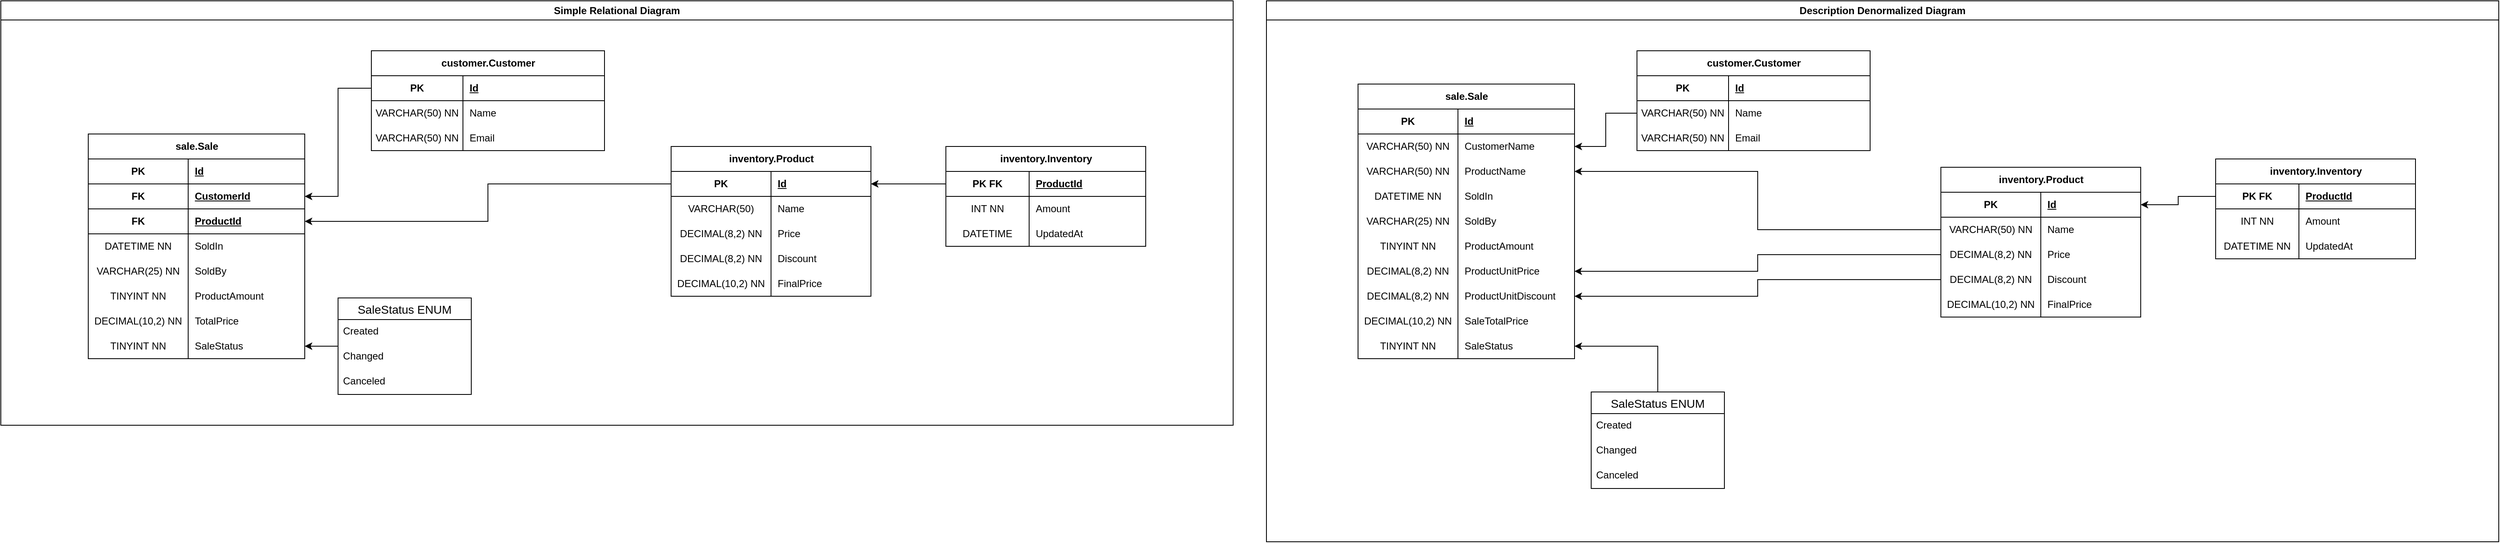 <mxfile version="24.8.3">
  <diagram name="Database Schema" id="I3JbV3LBHWL9fcbbCURx">
    <mxGraphModel dx="2314" dy="1178" grid="1" gridSize="10" guides="1" tooltips="1" connect="1" arrows="1" fold="1" page="1" pageScale="1" pageWidth="3840" pageHeight="3840" math="0" shadow="0">
      <root>
        <mxCell id="0" />
        <mxCell id="1" parent="0" />
        <mxCell id="17RjiMcKJFNNtI_GclIg-135" value="Simple Relational Diagram" style="swimlane;whiteSpace=wrap;html=1;" parent="1" vertex="1">
          <mxGeometry x="120" y="120" width="1480" height="510" as="geometry" />
        </mxCell>
        <mxCell id="17RjiMcKJFNNtI_GclIg-1" value="sale.Sale" style="shape=table;startSize=30;container=1;collapsible=1;childLayout=tableLayout;fixedRows=1;rowLines=0;fontStyle=1;align=center;resizeLast=1;html=1;" parent="17RjiMcKJFNNtI_GclIg-135" vertex="1">
          <mxGeometry x="105" y="160" width="260" height="270" as="geometry" />
        </mxCell>
        <mxCell id="17RjiMcKJFNNtI_GclIg-2" value="" style="shape=tableRow;horizontal=0;startSize=0;swimlaneHead=0;swimlaneBody=0;fillColor=none;collapsible=0;dropTarget=0;points=[[0,0.5],[1,0.5]];portConstraint=eastwest;top=0;left=0;right=0;bottom=1;" parent="17RjiMcKJFNNtI_GclIg-1" vertex="1">
          <mxGeometry y="30" width="260" height="30" as="geometry" />
        </mxCell>
        <mxCell id="17RjiMcKJFNNtI_GclIg-3" value="PK" style="shape=partialRectangle;connectable=0;fillColor=none;top=0;left=0;bottom=0;right=0;fontStyle=1;overflow=hidden;whiteSpace=wrap;html=1;" parent="17RjiMcKJFNNtI_GclIg-2" vertex="1">
          <mxGeometry width="120" height="30" as="geometry">
            <mxRectangle width="120" height="30" as="alternateBounds" />
          </mxGeometry>
        </mxCell>
        <mxCell id="17RjiMcKJFNNtI_GclIg-4" value="Id" style="shape=partialRectangle;connectable=0;fillColor=none;top=0;left=0;bottom=0;right=0;align=left;spacingLeft=6;fontStyle=5;overflow=hidden;whiteSpace=wrap;html=1;" parent="17RjiMcKJFNNtI_GclIg-2" vertex="1">
          <mxGeometry x="120" width="140" height="30" as="geometry">
            <mxRectangle width="140" height="30" as="alternateBounds" />
          </mxGeometry>
        </mxCell>
        <mxCell id="17RjiMcKJFNNtI_GclIg-78" value="" style="shape=tableRow;horizontal=0;startSize=0;swimlaneHead=0;swimlaneBody=0;fillColor=none;collapsible=0;dropTarget=0;points=[[0,0.5],[1,0.5]];portConstraint=eastwest;top=0;left=0;right=0;bottom=1;" parent="17RjiMcKJFNNtI_GclIg-1" vertex="1">
          <mxGeometry y="60" width="260" height="30" as="geometry" />
        </mxCell>
        <mxCell id="17RjiMcKJFNNtI_GclIg-79" value="FK" style="shape=partialRectangle;connectable=0;fillColor=none;top=0;left=0;bottom=0;right=0;fontStyle=1;overflow=hidden;whiteSpace=wrap;html=1;" parent="17RjiMcKJFNNtI_GclIg-78" vertex="1">
          <mxGeometry width="120" height="30" as="geometry">
            <mxRectangle width="120" height="30" as="alternateBounds" />
          </mxGeometry>
        </mxCell>
        <mxCell id="17RjiMcKJFNNtI_GclIg-80" value="CustomerId" style="shape=partialRectangle;connectable=0;fillColor=none;top=0;left=0;bottom=0;right=0;align=left;spacingLeft=6;fontStyle=5;overflow=hidden;whiteSpace=wrap;html=1;" parent="17RjiMcKJFNNtI_GclIg-78" vertex="1">
          <mxGeometry x="120" width="140" height="30" as="geometry">
            <mxRectangle width="140" height="30" as="alternateBounds" />
          </mxGeometry>
        </mxCell>
        <mxCell id="17RjiMcKJFNNtI_GclIg-81" value="" style="shape=tableRow;horizontal=0;startSize=0;swimlaneHead=0;swimlaneBody=0;fillColor=none;collapsible=0;dropTarget=0;points=[[0,0.5],[1,0.5]];portConstraint=eastwest;top=0;left=0;right=0;bottom=1;" parent="17RjiMcKJFNNtI_GclIg-1" vertex="1">
          <mxGeometry y="90" width="260" height="30" as="geometry" />
        </mxCell>
        <mxCell id="17RjiMcKJFNNtI_GclIg-82" value="FK" style="shape=partialRectangle;connectable=0;fillColor=none;top=0;left=0;bottom=0;right=0;fontStyle=1;overflow=hidden;whiteSpace=wrap;html=1;" parent="17RjiMcKJFNNtI_GclIg-81" vertex="1">
          <mxGeometry width="120" height="30" as="geometry">
            <mxRectangle width="120" height="30" as="alternateBounds" />
          </mxGeometry>
        </mxCell>
        <mxCell id="17RjiMcKJFNNtI_GclIg-83" value="ProductId" style="shape=partialRectangle;connectable=0;fillColor=none;top=0;left=0;bottom=0;right=0;align=left;spacingLeft=6;fontStyle=5;overflow=hidden;whiteSpace=wrap;html=1;" parent="17RjiMcKJFNNtI_GclIg-81" vertex="1">
          <mxGeometry x="120" width="140" height="30" as="geometry">
            <mxRectangle width="140" height="30" as="alternateBounds" />
          </mxGeometry>
        </mxCell>
        <mxCell id="17RjiMcKJFNNtI_GclIg-96" value="" style="shape=tableRow;horizontal=0;startSize=0;swimlaneHead=0;swimlaneBody=0;fillColor=none;collapsible=0;dropTarget=0;points=[[0,0.5],[1,0.5]];portConstraint=eastwest;top=0;left=0;right=0;bottom=0;" parent="17RjiMcKJFNNtI_GclIg-1" vertex="1">
          <mxGeometry y="120" width="260" height="30" as="geometry" />
        </mxCell>
        <mxCell id="17RjiMcKJFNNtI_GclIg-97" value="DATETIME NN" style="shape=partialRectangle;connectable=0;fillColor=none;top=0;left=0;bottom=0;right=0;editable=1;overflow=hidden;whiteSpace=wrap;html=1;" parent="17RjiMcKJFNNtI_GclIg-96" vertex="1">
          <mxGeometry width="120" height="30" as="geometry">
            <mxRectangle width="120" height="30" as="alternateBounds" />
          </mxGeometry>
        </mxCell>
        <mxCell id="17RjiMcKJFNNtI_GclIg-98" value="SoldIn" style="shape=partialRectangle;connectable=0;fillColor=none;top=0;left=0;bottom=0;right=0;align=left;spacingLeft=6;overflow=hidden;whiteSpace=wrap;html=1;" parent="17RjiMcKJFNNtI_GclIg-96" vertex="1">
          <mxGeometry x="120" width="140" height="30" as="geometry">
            <mxRectangle width="140" height="30" as="alternateBounds" />
          </mxGeometry>
        </mxCell>
        <mxCell id="17RjiMcKJFNNtI_GclIg-99" value="" style="shape=tableRow;horizontal=0;startSize=0;swimlaneHead=0;swimlaneBody=0;fillColor=none;collapsible=0;dropTarget=0;points=[[0,0.5],[1,0.5]];portConstraint=eastwest;top=0;left=0;right=0;bottom=0;" parent="17RjiMcKJFNNtI_GclIg-1" vertex="1">
          <mxGeometry y="150" width="260" height="30" as="geometry" />
        </mxCell>
        <mxCell id="17RjiMcKJFNNtI_GclIg-100" value="VARCHAR(25) NN" style="shape=partialRectangle;connectable=0;fillColor=none;top=0;left=0;bottom=0;right=0;editable=1;overflow=hidden;whiteSpace=wrap;html=1;" parent="17RjiMcKJFNNtI_GclIg-99" vertex="1">
          <mxGeometry width="120" height="30" as="geometry">
            <mxRectangle width="120" height="30" as="alternateBounds" />
          </mxGeometry>
        </mxCell>
        <mxCell id="17RjiMcKJFNNtI_GclIg-101" value="SoldBy" style="shape=partialRectangle;connectable=0;fillColor=none;top=0;left=0;bottom=0;right=0;align=left;spacingLeft=6;overflow=hidden;whiteSpace=wrap;html=1;" parent="17RjiMcKJFNNtI_GclIg-99" vertex="1">
          <mxGeometry x="120" width="140" height="30" as="geometry">
            <mxRectangle width="140" height="30" as="alternateBounds" />
          </mxGeometry>
        </mxCell>
        <mxCell id="17RjiMcKJFNNtI_GclIg-11" value="" style="shape=tableRow;horizontal=0;startSize=0;swimlaneHead=0;swimlaneBody=0;fillColor=none;collapsible=0;dropTarget=0;points=[[0,0.5],[1,0.5]];portConstraint=eastwest;top=0;left=0;right=0;bottom=0;" parent="17RjiMcKJFNNtI_GclIg-1" vertex="1">
          <mxGeometry y="180" width="260" height="30" as="geometry" />
        </mxCell>
        <mxCell id="17RjiMcKJFNNtI_GclIg-12" value="TINYINT NN" style="shape=partialRectangle;connectable=0;fillColor=none;top=0;left=0;bottom=0;right=0;editable=1;overflow=hidden;whiteSpace=wrap;html=1;" parent="17RjiMcKJFNNtI_GclIg-11" vertex="1">
          <mxGeometry width="120" height="30" as="geometry">
            <mxRectangle width="120" height="30" as="alternateBounds" />
          </mxGeometry>
        </mxCell>
        <mxCell id="17RjiMcKJFNNtI_GclIg-13" value="Product&lt;span style=&quot;background-color: initial;&quot;&gt;Amount&lt;/span&gt;" style="shape=partialRectangle;connectable=0;fillColor=none;top=0;left=0;bottom=0;right=0;align=left;spacingLeft=6;overflow=hidden;whiteSpace=wrap;html=1;" parent="17RjiMcKJFNNtI_GclIg-11" vertex="1">
          <mxGeometry x="120" width="140" height="30" as="geometry">
            <mxRectangle width="140" height="30" as="alternateBounds" />
          </mxGeometry>
        </mxCell>
        <mxCell id="17RjiMcKJFNNtI_GclIg-102" value="" style="shape=tableRow;horizontal=0;startSize=0;swimlaneHead=0;swimlaneBody=0;fillColor=none;collapsible=0;dropTarget=0;points=[[0,0.5],[1,0.5]];portConstraint=eastwest;top=0;left=0;right=0;bottom=0;" parent="17RjiMcKJFNNtI_GclIg-1" vertex="1">
          <mxGeometry y="210" width="260" height="30" as="geometry" />
        </mxCell>
        <mxCell id="17RjiMcKJFNNtI_GclIg-103" value="DECIMAL(10,2) NN" style="shape=partialRectangle;connectable=0;fillColor=none;top=0;left=0;bottom=0;right=0;editable=1;overflow=hidden;whiteSpace=wrap;html=1;" parent="17RjiMcKJFNNtI_GclIg-102" vertex="1">
          <mxGeometry width="120" height="30" as="geometry">
            <mxRectangle width="120" height="30" as="alternateBounds" />
          </mxGeometry>
        </mxCell>
        <mxCell id="17RjiMcKJFNNtI_GclIg-104" value="TotalPrice" style="shape=partialRectangle;connectable=0;fillColor=none;top=0;left=0;bottom=0;right=0;align=left;spacingLeft=6;overflow=hidden;whiteSpace=wrap;html=1;" parent="17RjiMcKJFNNtI_GclIg-102" vertex="1">
          <mxGeometry x="120" width="140" height="30" as="geometry">
            <mxRectangle width="140" height="30" as="alternateBounds" />
          </mxGeometry>
        </mxCell>
        <mxCell id="17RjiMcKJFNNtI_GclIg-93" value="" style="shape=tableRow;horizontal=0;startSize=0;swimlaneHead=0;swimlaneBody=0;fillColor=none;collapsible=0;dropTarget=0;points=[[0,0.5],[1,0.5]];portConstraint=eastwest;top=0;left=0;right=0;bottom=0;" parent="17RjiMcKJFNNtI_GclIg-1" vertex="1">
          <mxGeometry y="240" width="260" height="30" as="geometry" />
        </mxCell>
        <mxCell id="17RjiMcKJFNNtI_GclIg-94" value="TINYINT NN" style="shape=partialRectangle;connectable=0;fillColor=none;top=0;left=0;bottom=0;right=0;editable=1;overflow=hidden;whiteSpace=wrap;html=1;" parent="17RjiMcKJFNNtI_GclIg-93" vertex="1">
          <mxGeometry width="120" height="30" as="geometry">
            <mxRectangle width="120" height="30" as="alternateBounds" />
          </mxGeometry>
        </mxCell>
        <mxCell id="17RjiMcKJFNNtI_GclIg-95" value="SaleStatus" style="shape=partialRectangle;connectable=0;fillColor=none;top=0;left=0;bottom=0;right=0;align=left;spacingLeft=6;overflow=hidden;whiteSpace=wrap;html=1;" parent="17RjiMcKJFNNtI_GclIg-93" vertex="1">
          <mxGeometry x="120" width="140" height="30" as="geometry">
            <mxRectangle width="140" height="30" as="alternateBounds" />
          </mxGeometry>
        </mxCell>
        <mxCell id="17RjiMcKJFNNtI_GclIg-39" value="customer.Customer" style="shape=table;startSize=30;container=1;collapsible=1;childLayout=tableLayout;fixedRows=1;rowLines=0;fontStyle=1;align=center;resizeLast=1;html=1;" parent="17RjiMcKJFNNtI_GclIg-135" vertex="1">
          <mxGeometry x="445" y="60" width="280" height="120" as="geometry" />
        </mxCell>
        <mxCell id="17RjiMcKJFNNtI_GclIg-40" value="" style="shape=tableRow;horizontal=0;startSize=0;swimlaneHead=0;swimlaneBody=0;fillColor=none;collapsible=0;dropTarget=0;points=[[0,0.5],[1,0.5]];portConstraint=eastwest;top=0;left=0;right=0;bottom=1;" parent="17RjiMcKJFNNtI_GclIg-39" vertex="1">
          <mxGeometry y="30" width="280" height="30" as="geometry" />
        </mxCell>
        <mxCell id="17RjiMcKJFNNtI_GclIg-41" value="PK" style="shape=partialRectangle;connectable=0;fillColor=none;top=0;left=0;bottom=0;right=0;fontStyle=1;overflow=hidden;whiteSpace=wrap;html=1;" parent="17RjiMcKJFNNtI_GclIg-40" vertex="1">
          <mxGeometry width="110" height="30" as="geometry">
            <mxRectangle width="110" height="30" as="alternateBounds" />
          </mxGeometry>
        </mxCell>
        <mxCell id="17RjiMcKJFNNtI_GclIg-42" value="Id" style="shape=partialRectangle;connectable=0;fillColor=none;top=0;left=0;bottom=0;right=0;align=left;spacingLeft=6;fontStyle=5;overflow=hidden;whiteSpace=wrap;html=1;" parent="17RjiMcKJFNNtI_GclIg-40" vertex="1">
          <mxGeometry x="110" width="170" height="30" as="geometry">
            <mxRectangle width="170" height="30" as="alternateBounds" />
          </mxGeometry>
        </mxCell>
        <mxCell id="17RjiMcKJFNNtI_GclIg-43" value="" style="shape=tableRow;horizontal=0;startSize=0;swimlaneHead=0;swimlaneBody=0;fillColor=none;collapsible=0;dropTarget=0;points=[[0,0.5],[1,0.5]];portConstraint=eastwest;top=0;left=0;right=0;bottom=0;" parent="17RjiMcKJFNNtI_GclIg-39" vertex="1">
          <mxGeometry y="60" width="280" height="30" as="geometry" />
        </mxCell>
        <mxCell id="17RjiMcKJFNNtI_GclIg-44" value="VARCHAR(50) NN" style="shape=partialRectangle;connectable=0;fillColor=none;top=0;left=0;bottom=0;right=0;editable=1;overflow=hidden;whiteSpace=wrap;html=1;" parent="17RjiMcKJFNNtI_GclIg-43" vertex="1">
          <mxGeometry width="110" height="30" as="geometry">
            <mxRectangle width="110" height="30" as="alternateBounds" />
          </mxGeometry>
        </mxCell>
        <mxCell id="17RjiMcKJFNNtI_GclIg-45" value="Name" style="shape=partialRectangle;connectable=0;fillColor=none;top=0;left=0;bottom=0;right=0;align=left;spacingLeft=6;overflow=hidden;whiteSpace=wrap;html=1;" parent="17RjiMcKJFNNtI_GclIg-43" vertex="1">
          <mxGeometry x="110" width="170" height="30" as="geometry">
            <mxRectangle width="170" height="30" as="alternateBounds" />
          </mxGeometry>
        </mxCell>
        <mxCell id="17RjiMcKJFNNtI_GclIg-46" value="" style="shape=tableRow;horizontal=0;startSize=0;swimlaneHead=0;swimlaneBody=0;fillColor=none;collapsible=0;dropTarget=0;points=[[0,0.5],[1,0.5]];portConstraint=eastwest;top=0;left=0;right=0;bottom=0;" parent="17RjiMcKJFNNtI_GclIg-39" vertex="1">
          <mxGeometry y="90" width="280" height="30" as="geometry" />
        </mxCell>
        <mxCell id="17RjiMcKJFNNtI_GclIg-47" value="VARCHAR(50) NN" style="shape=partialRectangle;connectable=0;fillColor=none;top=0;left=0;bottom=0;right=0;editable=1;overflow=hidden;whiteSpace=wrap;html=1;" parent="17RjiMcKJFNNtI_GclIg-46" vertex="1">
          <mxGeometry width="110" height="30" as="geometry">
            <mxRectangle width="110" height="30" as="alternateBounds" />
          </mxGeometry>
        </mxCell>
        <mxCell id="17RjiMcKJFNNtI_GclIg-48" value="Email" style="shape=partialRectangle;connectable=0;fillColor=none;top=0;left=0;bottom=0;right=0;align=left;spacingLeft=6;overflow=hidden;whiteSpace=wrap;html=1;" parent="17RjiMcKJFNNtI_GclIg-46" vertex="1">
          <mxGeometry x="110" width="170" height="30" as="geometry">
            <mxRectangle width="170" height="30" as="alternateBounds" />
          </mxGeometry>
        </mxCell>
        <mxCell id="17RjiMcKJFNNtI_GclIg-52" value="inventory.Product" style="shape=table;startSize=30;container=1;collapsible=1;childLayout=tableLayout;fixedRows=1;rowLines=0;fontStyle=1;align=center;resizeLast=1;html=1;" parent="17RjiMcKJFNNtI_GclIg-135" vertex="1">
          <mxGeometry x="805" y="175" width="240" height="180" as="geometry" />
        </mxCell>
        <mxCell id="17RjiMcKJFNNtI_GclIg-53" value="" style="shape=tableRow;horizontal=0;startSize=0;swimlaneHead=0;swimlaneBody=0;fillColor=none;collapsible=0;dropTarget=0;points=[[0,0.5],[1,0.5]];portConstraint=eastwest;top=0;left=0;right=0;bottom=1;" parent="17RjiMcKJFNNtI_GclIg-52" vertex="1">
          <mxGeometry y="30" width="240" height="30" as="geometry" />
        </mxCell>
        <mxCell id="17RjiMcKJFNNtI_GclIg-54" value="PK" style="shape=partialRectangle;connectable=0;fillColor=none;top=0;left=0;bottom=0;right=0;fontStyle=1;overflow=hidden;whiteSpace=wrap;html=1;" parent="17RjiMcKJFNNtI_GclIg-53" vertex="1">
          <mxGeometry width="120" height="30" as="geometry">
            <mxRectangle width="120" height="30" as="alternateBounds" />
          </mxGeometry>
        </mxCell>
        <mxCell id="17RjiMcKJFNNtI_GclIg-55" value="Id" style="shape=partialRectangle;connectable=0;fillColor=none;top=0;left=0;bottom=0;right=0;align=left;spacingLeft=6;fontStyle=5;overflow=hidden;whiteSpace=wrap;html=1;" parent="17RjiMcKJFNNtI_GclIg-53" vertex="1">
          <mxGeometry x="120" width="120" height="30" as="geometry">
            <mxRectangle width="120" height="30" as="alternateBounds" />
          </mxGeometry>
        </mxCell>
        <mxCell id="17RjiMcKJFNNtI_GclIg-126" value="" style="shape=tableRow;horizontal=0;startSize=0;swimlaneHead=0;swimlaneBody=0;fillColor=none;collapsible=0;dropTarget=0;points=[[0,0.5],[1,0.5]];portConstraint=eastwest;top=0;left=0;right=0;bottom=0;" parent="17RjiMcKJFNNtI_GclIg-52" vertex="1">
          <mxGeometry y="60" width="240" height="30" as="geometry" />
        </mxCell>
        <mxCell id="17RjiMcKJFNNtI_GclIg-127" value="VARCHAR(50)" style="shape=partialRectangle;connectable=0;fillColor=none;top=0;left=0;bottom=0;right=0;editable=1;overflow=hidden;whiteSpace=wrap;html=1;" parent="17RjiMcKJFNNtI_GclIg-126" vertex="1">
          <mxGeometry width="120" height="30" as="geometry">
            <mxRectangle width="120" height="30" as="alternateBounds" />
          </mxGeometry>
        </mxCell>
        <mxCell id="17RjiMcKJFNNtI_GclIg-128" value="Name" style="shape=partialRectangle;connectable=0;fillColor=none;top=0;left=0;bottom=0;right=0;align=left;spacingLeft=6;overflow=hidden;whiteSpace=wrap;html=1;" parent="17RjiMcKJFNNtI_GclIg-126" vertex="1">
          <mxGeometry x="120" width="120" height="30" as="geometry">
            <mxRectangle width="120" height="30" as="alternateBounds" />
          </mxGeometry>
        </mxCell>
        <mxCell id="17RjiMcKJFNNtI_GclIg-56" value="" style="shape=tableRow;horizontal=0;startSize=0;swimlaneHead=0;swimlaneBody=0;fillColor=none;collapsible=0;dropTarget=0;points=[[0,0.5],[1,0.5]];portConstraint=eastwest;top=0;left=0;right=0;bottom=0;" parent="17RjiMcKJFNNtI_GclIg-52" vertex="1">
          <mxGeometry y="90" width="240" height="30" as="geometry" />
        </mxCell>
        <mxCell id="17RjiMcKJFNNtI_GclIg-57" value="DECIMAL(8,2) NN" style="shape=partialRectangle;connectable=0;fillColor=none;top=0;left=0;bottom=0;right=0;editable=1;overflow=hidden;whiteSpace=wrap;html=1;" parent="17RjiMcKJFNNtI_GclIg-56" vertex="1">
          <mxGeometry width="120" height="30" as="geometry">
            <mxRectangle width="120" height="30" as="alternateBounds" />
          </mxGeometry>
        </mxCell>
        <mxCell id="17RjiMcKJFNNtI_GclIg-58" value="Price" style="shape=partialRectangle;connectable=0;fillColor=none;top=0;left=0;bottom=0;right=0;align=left;spacingLeft=6;overflow=hidden;whiteSpace=wrap;html=1;" parent="17RjiMcKJFNNtI_GclIg-56" vertex="1">
          <mxGeometry x="120" width="120" height="30" as="geometry">
            <mxRectangle width="120" height="30" as="alternateBounds" />
          </mxGeometry>
        </mxCell>
        <mxCell id="17RjiMcKJFNNtI_GclIg-59" value="" style="shape=tableRow;horizontal=0;startSize=0;swimlaneHead=0;swimlaneBody=0;fillColor=none;collapsible=0;dropTarget=0;points=[[0,0.5],[1,0.5]];portConstraint=eastwest;top=0;left=0;right=0;bottom=0;" parent="17RjiMcKJFNNtI_GclIg-52" vertex="1">
          <mxGeometry y="120" width="240" height="30" as="geometry" />
        </mxCell>
        <mxCell id="17RjiMcKJFNNtI_GclIg-60" value="DECIMAL(8,2) NN" style="shape=partialRectangle;connectable=0;fillColor=none;top=0;left=0;bottom=0;right=0;editable=1;overflow=hidden;whiteSpace=wrap;html=1;" parent="17RjiMcKJFNNtI_GclIg-59" vertex="1">
          <mxGeometry width="120" height="30" as="geometry">
            <mxRectangle width="120" height="30" as="alternateBounds" />
          </mxGeometry>
        </mxCell>
        <mxCell id="17RjiMcKJFNNtI_GclIg-61" value="Discount" style="shape=partialRectangle;connectable=0;fillColor=none;top=0;left=0;bottom=0;right=0;align=left;spacingLeft=6;overflow=hidden;whiteSpace=wrap;html=1;" parent="17RjiMcKJFNNtI_GclIg-59" vertex="1">
          <mxGeometry x="120" width="120" height="30" as="geometry">
            <mxRectangle width="120" height="30" as="alternateBounds" />
          </mxGeometry>
        </mxCell>
        <mxCell id="17RjiMcKJFNNtI_GclIg-62" value="" style="shape=tableRow;horizontal=0;startSize=0;swimlaneHead=0;swimlaneBody=0;fillColor=none;collapsible=0;dropTarget=0;points=[[0,0.5],[1,0.5]];portConstraint=eastwest;top=0;left=0;right=0;bottom=0;" parent="17RjiMcKJFNNtI_GclIg-52" vertex="1">
          <mxGeometry y="150" width="240" height="30" as="geometry" />
        </mxCell>
        <mxCell id="17RjiMcKJFNNtI_GclIg-63" value="DECIMAL(10,2) NN" style="shape=partialRectangle;connectable=0;fillColor=none;top=0;left=0;bottom=0;right=0;editable=1;overflow=hidden;whiteSpace=wrap;html=1;" parent="17RjiMcKJFNNtI_GclIg-62" vertex="1">
          <mxGeometry width="120" height="30" as="geometry">
            <mxRectangle width="120" height="30" as="alternateBounds" />
          </mxGeometry>
        </mxCell>
        <mxCell id="17RjiMcKJFNNtI_GclIg-64" value="FinalPrice" style="shape=partialRectangle;connectable=0;fillColor=none;top=0;left=0;bottom=0;right=0;align=left;spacingLeft=6;overflow=hidden;whiteSpace=wrap;html=1;" parent="17RjiMcKJFNNtI_GclIg-62" vertex="1">
          <mxGeometry x="120" width="120" height="30" as="geometry">
            <mxRectangle width="120" height="30" as="alternateBounds" />
          </mxGeometry>
        </mxCell>
        <mxCell id="17RjiMcKJFNNtI_GclIg-65" value="inventory.Inventory" style="shape=table;startSize=30;container=1;collapsible=1;childLayout=tableLayout;fixedRows=1;rowLines=0;fontStyle=1;align=center;resizeLast=1;html=1;" parent="17RjiMcKJFNNtI_GclIg-135" vertex="1">
          <mxGeometry x="1135" y="175" width="240" height="120" as="geometry" />
        </mxCell>
        <mxCell id="17RjiMcKJFNNtI_GclIg-66" value="" style="shape=tableRow;horizontal=0;startSize=0;swimlaneHead=0;swimlaneBody=0;fillColor=none;collapsible=0;dropTarget=0;points=[[0,0.5],[1,0.5]];portConstraint=eastwest;top=0;left=0;right=0;bottom=1;" parent="17RjiMcKJFNNtI_GclIg-65" vertex="1">
          <mxGeometry y="30" width="240" height="30" as="geometry" />
        </mxCell>
        <mxCell id="17RjiMcKJFNNtI_GclIg-67" value="PK FK" style="shape=partialRectangle;connectable=0;fillColor=none;top=0;left=0;bottom=0;right=0;fontStyle=1;overflow=hidden;whiteSpace=wrap;html=1;" parent="17RjiMcKJFNNtI_GclIg-66" vertex="1">
          <mxGeometry width="100" height="30" as="geometry">
            <mxRectangle width="100" height="30" as="alternateBounds" />
          </mxGeometry>
        </mxCell>
        <mxCell id="17RjiMcKJFNNtI_GclIg-68" value="ProductId" style="shape=partialRectangle;connectable=0;fillColor=none;top=0;left=0;bottom=0;right=0;align=left;spacingLeft=6;fontStyle=5;overflow=hidden;whiteSpace=wrap;html=1;" parent="17RjiMcKJFNNtI_GclIg-66" vertex="1">
          <mxGeometry x="100" width="140" height="30" as="geometry">
            <mxRectangle width="140" height="30" as="alternateBounds" />
          </mxGeometry>
        </mxCell>
        <mxCell id="17RjiMcKJFNNtI_GclIg-69" value="" style="shape=tableRow;horizontal=0;startSize=0;swimlaneHead=0;swimlaneBody=0;fillColor=none;collapsible=0;dropTarget=0;points=[[0,0.5],[1,0.5]];portConstraint=eastwest;top=0;left=0;right=0;bottom=0;" parent="17RjiMcKJFNNtI_GclIg-65" vertex="1">
          <mxGeometry y="60" width="240" height="30" as="geometry" />
        </mxCell>
        <mxCell id="17RjiMcKJFNNtI_GclIg-70" value="INT NN" style="shape=partialRectangle;connectable=0;fillColor=none;top=0;left=0;bottom=0;right=0;editable=1;overflow=hidden;whiteSpace=wrap;html=1;" parent="17RjiMcKJFNNtI_GclIg-69" vertex="1">
          <mxGeometry width="100" height="30" as="geometry">
            <mxRectangle width="100" height="30" as="alternateBounds" />
          </mxGeometry>
        </mxCell>
        <mxCell id="17RjiMcKJFNNtI_GclIg-71" value="Amount" style="shape=partialRectangle;connectable=0;fillColor=none;top=0;left=0;bottom=0;right=0;align=left;spacingLeft=6;overflow=hidden;whiteSpace=wrap;html=1;" parent="17RjiMcKJFNNtI_GclIg-69" vertex="1">
          <mxGeometry x="100" width="140" height="30" as="geometry">
            <mxRectangle width="140" height="30" as="alternateBounds" />
          </mxGeometry>
        </mxCell>
        <mxCell id="17RjiMcKJFNNtI_GclIg-132" value="" style="shape=tableRow;horizontal=0;startSize=0;swimlaneHead=0;swimlaneBody=0;fillColor=none;collapsible=0;dropTarget=0;points=[[0,0.5],[1,0.5]];portConstraint=eastwest;top=0;left=0;right=0;bottom=0;" parent="17RjiMcKJFNNtI_GclIg-65" vertex="1">
          <mxGeometry y="90" width="240" height="30" as="geometry" />
        </mxCell>
        <mxCell id="17RjiMcKJFNNtI_GclIg-133" value="DATETIME" style="shape=partialRectangle;connectable=0;fillColor=none;top=0;left=0;bottom=0;right=0;editable=1;overflow=hidden;whiteSpace=wrap;html=1;" parent="17RjiMcKJFNNtI_GclIg-132" vertex="1">
          <mxGeometry width="100" height="30" as="geometry">
            <mxRectangle width="100" height="30" as="alternateBounds" />
          </mxGeometry>
        </mxCell>
        <mxCell id="17RjiMcKJFNNtI_GclIg-134" value="UpdatedAt" style="shape=partialRectangle;connectable=0;fillColor=none;top=0;left=0;bottom=0;right=0;align=left;spacingLeft=6;overflow=hidden;whiteSpace=wrap;html=1;" parent="17RjiMcKJFNNtI_GclIg-132" vertex="1">
          <mxGeometry x="100" width="140" height="30" as="geometry">
            <mxRectangle width="140" height="30" as="alternateBounds" />
          </mxGeometry>
        </mxCell>
        <mxCell id="17RjiMcKJFNNtI_GclIg-122" style="edgeStyle=orthogonalEdgeStyle;rounded=0;orthogonalLoop=1;jettySize=auto;html=1;" parent="17RjiMcKJFNNtI_GclIg-135" source="17RjiMcKJFNNtI_GclIg-118" target="17RjiMcKJFNNtI_GclIg-93" edge="1">
          <mxGeometry relative="1" as="geometry" />
        </mxCell>
        <mxCell id="17RjiMcKJFNNtI_GclIg-118" value="SaleStatus ENUM" style="swimlane;fontStyle=0;childLayout=stackLayout;horizontal=1;startSize=26;horizontalStack=0;resizeParent=1;resizeParentMax=0;resizeLast=0;collapsible=1;marginBottom=0;align=center;fontSize=14;" parent="17RjiMcKJFNNtI_GclIg-135" vertex="1">
          <mxGeometry x="405" y="357" width="160" height="116" as="geometry" />
        </mxCell>
        <mxCell id="17RjiMcKJFNNtI_GclIg-119" value="Created" style="text;strokeColor=none;fillColor=none;spacingLeft=4;spacingRight=4;overflow=hidden;rotatable=0;points=[[0,0.5],[1,0.5]];portConstraint=eastwest;fontSize=12;whiteSpace=wrap;html=1;" parent="17RjiMcKJFNNtI_GclIg-118" vertex="1">
          <mxGeometry y="26" width="160" height="30" as="geometry" />
        </mxCell>
        <mxCell id="17RjiMcKJFNNtI_GclIg-120" value="Changed" style="text;strokeColor=none;fillColor=none;spacingLeft=4;spacingRight=4;overflow=hidden;rotatable=0;points=[[0,0.5],[1,0.5]];portConstraint=eastwest;fontSize=12;whiteSpace=wrap;html=1;" parent="17RjiMcKJFNNtI_GclIg-118" vertex="1">
          <mxGeometry y="56" width="160" height="30" as="geometry" />
        </mxCell>
        <mxCell id="17RjiMcKJFNNtI_GclIg-121" value="Canceled" style="text;strokeColor=none;fillColor=none;spacingLeft=4;spacingRight=4;overflow=hidden;rotatable=0;points=[[0,0.5],[1,0.5]];portConstraint=eastwest;fontSize=12;whiteSpace=wrap;html=1;" parent="17RjiMcKJFNNtI_GclIg-118" vertex="1">
          <mxGeometry y="86" width="160" height="30" as="geometry" />
        </mxCell>
        <mxCell id="17RjiMcKJFNNtI_GclIg-125" style="edgeStyle=orthogonalEdgeStyle;rounded=0;orthogonalLoop=1;jettySize=auto;html=1;entryX=1;entryY=0.5;entryDx=0;entryDy=0;" parent="17RjiMcKJFNNtI_GclIg-135" source="17RjiMcKJFNNtI_GclIg-66" target="17RjiMcKJFNNtI_GclIg-53" edge="1">
          <mxGeometry relative="1" as="geometry" />
        </mxCell>
        <mxCell id="17RjiMcKJFNNtI_GclIg-218" style="edgeStyle=orthogonalEdgeStyle;rounded=0;orthogonalLoop=1;jettySize=auto;html=1;exitX=0;exitY=0.5;exitDx=0;exitDy=0;entryX=1;entryY=0.5;entryDx=0;entryDy=0;" parent="17RjiMcKJFNNtI_GclIg-135" source="17RjiMcKJFNNtI_GclIg-40" target="17RjiMcKJFNNtI_GclIg-78" edge="1">
          <mxGeometry relative="1" as="geometry" />
        </mxCell>
        <mxCell id="17RjiMcKJFNNtI_GclIg-219" style="edgeStyle=orthogonalEdgeStyle;rounded=0;orthogonalLoop=1;jettySize=auto;html=1;entryX=1;entryY=0.5;entryDx=0;entryDy=0;" parent="17RjiMcKJFNNtI_GclIg-135" source="17RjiMcKJFNNtI_GclIg-53" target="17RjiMcKJFNNtI_GclIg-81" edge="1">
          <mxGeometry relative="1" as="geometry" />
        </mxCell>
        <mxCell id="17RjiMcKJFNNtI_GclIg-137" value="Description Denormalized&lt;span style=&quot;background-color: initial;&quot;&gt;&amp;nbsp;Diagram&lt;/span&gt;" style="swimlane;whiteSpace=wrap;html=1;" parent="1" vertex="1">
          <mxGeometry x="1640" y="120" width="1480" height="650" as="geometry" />
        </mxCell>
        <mxCell id="17RjiMcKJFNNtI_GclIg-138" value="sale.Sale" style="shape=table;startSize=30;container=1;collapsible=1;childLayout=tableLayout;fixedRows=1;rowLines=0;fontStyle=1;align=center;resizeLast=1;html=1;" parent="17RjiMcKJFNNtI_GclIg-137" vertex="1">
          <mxGeometry x="110" y="100" width="260" height="330" as="geometry" />
        </mxCell>
        <mxCell id="17RjiMcKJFNNtI_GclIg-139" value="" style="shape=tableRow;horizontal=0;startSize=0;swimlaneHead=0;swimlaneBody=0;fillColor=none;collapsible=0;dropTarget=0;points=[[0,0.5],[1,0.5]];portConstraint=eastwest;top=0;left=0;right=0;bottom=1;" parent="17RjiMcKJFNNtI_GclIg-138" vertex="1">
          <mxGeometry y="30" width="260" height="30" as="geometry" />
        </mxCell>
        <mxCell id="17RjiMcKJFNNtI_GclIg-140" value="PK" style="shape=partialRectangle;connectable=0;fillColor=none;top=0;left=0;bottom=0;right=0;fontStyle=1;overflow=hidden;whiteSpace=wrap;html=1;" parent="17RjiMcKJFNNtI_GclIg-139" vertex="1">
          <mxGeometry width="120" height="30" as="geometry">
            <mxRectangle width="120" height="30" as="alternateBounds" />
          </mxGeometry>
        </mxCell>
        <mxCell id="17RjiMcKJFNNtI_GclIg-141" value="Id" style="shape=partialRectangle;connectable=0;fillColor=none;top=0;left=0;bottom=0;right=0;align=left;spacingLeft=6;fontStyle=5;overflow=hidden;whiteSpace=wrap;html=1;" parent="17RjiMcKJFNNtI_GclIg-139" vertex="1">
          <mxGeometry x="120" width="140" height="30" as="geometry">
            <mxRectangle width="140" height="30" as="alternateBounds" />
          </mxGeometry>
        </mxCell>
        <mxCell id="17RjiMcKJFNNtI_GclIg-207" value="" style="shape=tableRow;horizontal=0;startSize=0;swimlaneHead=0;swimlaneBody=0;fillColor=none;collapsible=0;dropTarget=0;points=[[0,0.5],[1,0.5]];portConstraint=eastwest;top=0;left=0;right=0;bottom=0;" parent="17RjiMcKJFNNtI_GclIg-138" vertex="1">
          <mxGeometry y="60" width="260" height="30" as="geometry" />
        </mxCell>
        <mxCell id="17RjiMcKJFNNtI_GclIg-208" value="VARCHAR(50) NN" style="shape=partialRectangle;connectable=0;fillColor=none;top=0;left=0;bottom=0;right=0;editable=1;overflow=hidden;whiteSpace=wrap;html=1;" parent="17RjiMcKJFNNtI_GclIg-207" vertex="1">
          <mxGeometry width="120" height="30" as="geometry">
            <mxRectangle width="120" height="30" as="alternateBounds" />
          </mxGeometry>
        </mxCell>
        <mxCell id="17RjiMcKJFNNtI_GclIg-209" value="CustomerName" style="shape=partialRectangle;connectable=0;fillColor=none;top=0;left=0;bottom=0;right=0;align=left;spacingLeft=6;overflow=hidden;whiteSpace=wrap;html=1;" parent="17RjiMcKJFNNtI_GclIg-207" vertex="1">
          <mxGeometry x="120" width="140" height="30" as="geometry">
            <mxRectangle width="140" height="30" as="alternateBounds" />
          </mxGeometry>
        </mxCell>
        <mxCell id="17RjiMcKJFNNtI_GclIg-210" value="" style="shape=tableRow;horizontal=0;startSize=0;swimlaneHead=0;swimlaneBody=0;fillColor=none;collapsible=0;dropTarget=0;points=[[0,0.5],[1,0.5]];portConstraint=eastwest;top=0;left=0;right=0;bottom=0;" parent="17RjiMcKJFNNtI_GclIg-138" vertex="1">
          <mxGeometry y="90" width="260" height="30" as="geometry" />
        </mxCell>
        <mxCell id="17RjiMcKJFNNtI_GclIg-211" value="VARCHAR(50) NN" style="shape=partialRectangle;connectable=0;fillColor=none;top=0;left=0;bottom=0;right=0;editable=1;overflow=hidden;whiteSpace=wrap;html=1;" parent="17RjiMcKJFNNtI_GclIg-210" vertex="1">
          <mxGeometry width="120" height="30" as="geometry">
            <mxRectangle width="120" height="30" as="alternateBounds" />
          </mxGeometry>
        </mxCell>
        <mxCell id="17RjiMcKJFNNtI_GclIg-212" value="ProductName" style="shape=partialRectangle;connectable=0;fillColor=none;top=0;left=0;bottom=0;right=0;align=left;spacingLeft=6;overflow=hidden;whiteSpace=wrap;html=1;" parent="17RjiMcKJFNNtI_GclIg-210" vertex="1">
          <mxGeometry x="120" width="140" height="30" as="geometry">
            <mxRectangle width="140" height="30" as="alternateBounds" />
          </mxGeometry>
        </mxCell>
        <mxCell id="17RjiMcKJFNNtI_GclIg-148" value="" style="shape=tableRow;horizontal=0;startSize=0;swimlaneHead=0;swimlaneBody=0;fillColor=none;collapsible=0;dropTarget=0;points=[[0,0.5],[1,0.5]];portConstraint=eastwest;top=0;left=0;right=0;bottom=0;" parent="17RjiMcKJFNNtI_GclIg-138" vertex="1">
          <mxGeometry y="120" width="260" height="30" as="geometry" />
        </mxCell>
        <mxCell id="17RjiMcKJFNNtI_GclIg-149" value="DATETIME NN" style="shape=partialRectangle;connectable=0;fillColor=none;top=0;left=0;bottom=0;right=0;editable=1;overflow=hidden;whiteSpace=wrap;html=1;" parent="17RjiMcKJFNNtI_GclIg-148" vertex="1">
          <mxGeometry width="120" height="30" as="geometry">
            <mxRectangle width="120" height="30" as="alternateBounds" />
          </mxGeometry>
        </mxCell>
        <mxCell id="17RjiMcKJFNNtI_GclIg-150" value="SoldIn" style="shape=partialRectangle;connectable=0;fillColor=none;top=0;left=0;bottom=0;right=0;align=left;spacingLeft=6;overflow=hidden;whiteSpace=wrap;html=1;" parent="17RjiMcKJFNNtI_GclIg-148" vertex="1">
          <mxGeometry x="120" width="140" height="30" as="geometry">
            <mxRectangle width="140" height="30" as="alternateBounds" />
          </mxGeometry>
        </mxCell>
        <mxCell id="17RjiMcKJFNNtI_GclIg-151" value="" style="shape=tableRow;horizontal=0;startSize=0;swimlaneHead=0;swimlaneBody=0;fillColor=none;collapsible=0;dropTarget=0;points=[[0,0.5],[1,0.5]];portConstraint=eastwest;top=0;left=0;right=0;bottom=0;" parent="17RjiMcKJFNNtI_GclIg-138" vertex="1">
          <mxGeometry y="150" width="260" height="30" as="geometry" />
        </mxCell>
        <mxCell id="17RjiMcKJFNNtI_GclIg-152" value="VARCHAR(25) NN" style="shape=partialRectangle;connectable=0;fillColor=none;top=0;left=0;bottom=0;right=0;editable=1;overflow=hidden;whiteSpace=wrap;html=1;" parent="17RjiMcKJFNNtI_GclIg-151" vertex="1">
          <mxGeometry width="120" height="30" as="geometry">
            <mxRectangle width="120" height="30" as="alternateBounds" />
          </mxGeometry>
        </mxCell>
        <mxCell id="17RjiMcKJFNNtI_GclIg-153" value="SoldBy" style="shape=partialRectangle;connectable=0;fillColor=none;top=0;left=0;bottom=0;right=0;align=left;spacingLeft=6;overflow=hidden;whiteSpace=wrap;html=1;" parent="17RjiMcKJFNNtI_GclIg-151" vertex="1">
          <mxGeometry x="120" width="140" height="30" as="geometry">
            <mxRectangle width="140" height="30" as="alternateBounds" />
          </mxGeometry>
        </mxCell>
        <mxCell id="17RjiMcKJFNNtI_GclIg-154" value="" style="shape=tableRow;horizontal=0;startSize=0;swimlaneHead=0;swimlaneBody=0;fillColor=none;collapsible=0;dropTarget=0;points=[[0,0.5],[1,0.5]];portConstraint=eastwest;top=0;left=0;right=0;bottom=0;" parent="17RjiMcKJFNNtI_GclIg-138" vertex="1">
          <mxGeometry y="180" width="260" height="30" as="geometry" />
        </mxCell>
        <mxCell id="17RjiMcKJFNNtI_GclIg-155" value="TINYINT NN" style="shape=partialRectangle;connectable=0;fillColor=none;top=0;left=0;bottom=0;right=0;editable=1;overflow=hidden;whiteSpace=wrap;html=1;" parent="17RjiMcKJFNNtI_GclIg-154" vertex="1">
          <mxGeometry width="120" height="30" as="geometry">
            <mxRectangle width="120" height="30" as="alternateBounds" />
          </mxGeometry>
        </mxCell>
        <mxCell id="17RjiMcKJFNNtI_GclIg-156" value="Product&lt;span style=&quot;background-color: initial;&quot;&gt;Amount&lt;/span&gt;" style="shape=partialRectangle;connectable=0;fillColor=none;top=0;left=0;bottom=0;right=0;align=left;spacingLeft=6;overflow=hidden;whiteSpace=wrap;html=1;" parent="17RjiMcKJFNNtI_GclIg-154" vertex="1">
          <mxGeometry x="120" width="140" height="30" as="geometry">
            <mxRectangle width="140" height="30" as="alternateBounds" />
          </mxGeometry>
        </mxCell>
        <mxCell id="17RjiMcKJFNNtI_GclIg-221" value="" style="shape=tableRow;horizontal=0;startSize=0;swimlaneHead=0;swimlaneBody=0;fillColor=none;collapsible=0;dropTarget=0;points=[[0,0.5],[1,0.5]];portConstraint=eastwest;top=0;left=0;right=0;bottom=0;" parent="17RjiMcKJFNNtI_GclIg-138" vertex="1">
          <mxGeometry y="210" width="260" height="30" as="geometry" />
        </mxCell>
        <mxCell id="17RjiMcKJFNNtI_GclIg-222" value="DECIMAL(8,2) NN" style="shape=partialRectangle;connectable=0;fillColor=none;top=0;left=0;bottom=0;right=0;editable=1;overflow=hidden;whiteSpace=wrap;html=1;" parent="17RjiMcKJFNNtI_GclIg-221" vertex="1">
          <mxGeometry width="120" height="30" as="geometry">
            <mxRectangle width="120" height="30" as="alternateBounds" />
          </mxGeometry>
        </mxCell>
        <mxCell id="17RjiMcKJFNNtI_GclIg-223" value="ProductUnitPrice" style="shape=partialRectangle;connectable=0;fillColor=none;top=0;left=0;bottom=0;right=0;align=left;spacingLeft=6;overflow=hidden;whiteSpace=wrap;html=1;" parent="17RjiMcKJFNNtI_GclIg-221" vertex="1">
          <mxGeometry x="120" width="140" height="30" as="geometry">
            <mxRectangle width="140" height="30" as="alternateBounds" />
          </mxGeometry>
        </mxCell>
        <mxCell id="17RjiMcKJFNNtI_GclIg-224" value="" style="shape=tableRow;horizontal=0;startSize=0;swimlaneHead=0;swimlaneBody=0;fillColor=none;collapsible=0;dropTarget=0;points=[[0,0.5],[1,0.5]];portConstraint=eastwest;top=0;left=0;right=0;bottom=0;" parent="17RjiMcKJFNNtI_GclIg-138" vertex="1">
          <mxGeometry y="240" width="260" height="30" as="geometry" />
        </mxCell>
        <mxCell id="17RjiMcKJFNNtI_GclIg-225" value="DECIMAL(8,2) NN" style="shape=partialRectangle;connectable=0;fillColor=none;top=0;left=0;bottom=0;right=0;editable=1;overflow=hidden;whiteSpace=wrap;html=1;" parent="17RjiMcKJFNNtI_GclIg-224" vertex="1">
          <mxGeometry width="120" height="30" as="geometry">
            <mxRectangle width="120" height="30" as="alternateBounds" />
          </mxGeometry>
        </mxCell>
        <mxCell id="17RjiMcKJFNNtI_GclIg-226" value="ProductUnitDiscount" style="shape=partialRectangle;connectable=0;fillColor=none;top=0;left=0;bottom=0;right=0;align=left;spacingLeft=6;overflow=hidden;whiteSpace=wrap;html=1;" parent="17RjiMcKJFNNtI_GclIg-224" vertex="1">
          <mxGeometry x="120" width="140" height="30" as="geometry">
            <mxRectangle width="140" height="30" as="alternateBounds" />
          </mxGeometry>
        </mxCell>
        <mxCell id="17RjiMcKJFNNtI_GclIg-157" value="" style="shape=tableRow;horizontal=0;startSize=0;swimlaneHead=0;swimlaneBody=0;fillColor=none;collapsible=0;dropTarget=0;points=[[0,0.5],[1,0.5]];portConstraint=eastwest;top=0;left=0;right=0;bottom=0;" parent="17RjiMcKJFNNtI_GclIg-138" vertex="1">
          <mxGeometry y="270" width="260" height="30" as="geometry" />
        </mxCell>
        <mxCell id="17RjiMcKJFNNtI_GclIg-158" value="DECIMAL(10,2) NN" style="shape=partialRectangle;connectable=0;fillColor=none;top=0;left=0;bottom=0;right=0;editable=1;overflow=hidden;whiteSpace=wrap;html=1;" parent="17RjiMcKJFNNtI_GclIg-157" vertex="1">
          <mxGeometry width="120" height="30" as="geometry">
            <mxRectangle width="120" height="30" as="alternateBounds" />
          </mxGeometry>
        </mxCell>
        <mxCell id="17RjiMcKJFNNtI_GclIg-159" value="SaleTotalPrice" style="shape=partialRectangle;connectable=0;fillColor=none;top=0;left=0;bottom=0;right=0;align=left;spacingLeft=6;overflow=hidden;whiteSpace=wrap;html=1;" parent="17RjiMcKJFNNtI_GclIg-157" vertex="1">
          <mxGeometry x="120" width="140" height="30" as="geometry">
            <mxRectangle width="140" height="30" as="alternateBounds" />
          </mxGeometry>
        </mxCell>
        <mxCell id="17RjiMcKJFNNtI_GclIg-160" value="" style="shape=tableRow;horizontal=0;startSize=0;swimlaneHead=0;swimlaneBody=0;fillColor=none;collapsible=0;dropTarget=0;points=[[0,0.5],[1,0.5]];portConstraint=eastwest;top=0;left=0;right=0;bottom=0;" parent="17RjiMcKJFNNtI_GclIg-138" vertex="1">
          <mxGeometry y="300" width="260" height="30" as="geometry" />
        </mxCell>
        <mxCell id="17RjiMcKJFNNtI_GclIg-161" value="TINYINT NN" style="shape=partialRectangle;connectable=0;fillColor=none;top=0;left=0;bottom=0;right=0;editable=1;overflow=hidden;whiteSpace=wrap;html=1;" parent="17RjiMcKJFNNtI_GclIg-160" vertex="1">
          <mxGeometry width="120" height="30" as="geometry">
            <mxRectangle width="120" height="30" as="alternateBounds" />
          </mxGeometry>
        </mxCell>
        <mxCell id="17RjiMcKJFNNtI_GclIg-162" value="SaleStatus" style="shape=partialRectangle;connectable=0;fillColor=none;top=0;left=0;bottom=0;right=0;align=left;spacingLeft=6;overflow=hidden;whiteSpace=wrap;html=1;" parent="17RjiMcKJFNNtI_GclIg-160" vertex="1">
          <mxGeometry x="120" width="140" height="30" as="geometry">
            <mxRectangle width="140" height="30" as="alternateBounds" />
          </mxGeometry>
        </mxCell>
        <mxCell id="17RjiMcKJFNNtI_GclIg-164" value="customer.Customer" style="shape=table;startSize=30;container=1;collapsible=1;childLayout=tableLayout;fixedRows=1;rowLines=0;fontStyle=1;align=center;resizeLast=1;html=1;" parent="17RjiMcKJFNNtI_GclIg-137" vertex="1">
          <mxGeometry x="445" y="60" width="280" height="120" as="geometry" />
        </mxCell>
        <mxCell id="17RjiMcKJFNNtI_GclIg-165" value="" style="shape=tableRow;horizontal=0;startSize=0;swimlaneHead=0;swimlaneBody=0;fillColor=none;collapsible=0;dropTarget=0;points=[[0,0.5],[1,0.5]];portConstraint=eastwest;top=0;left=0;right=0;bottom=1;" parent="17RjiMcKJFNNtI_GclIg-164" vertex="1">
          <mxGeometry y="30" width="280" height="30" as="geometry" />
        </mxCell>
        <mxCell id="17RjiMcKJFNNtI_GclIg-166" value="PK" style="shape=partialRectangle;connectable=0;fillColor=none;top=0;left=0;bottom=0;right=0;fontStyle=1;overflow=hidden;whiteSpace=wrap;html=1;" parent="17RjiMcKJFNNtI_GclIg-165" vertex="1">
          <mxGeometry width="110" height="30" as="geometry">
            <mxRectangle width="110" height="30" as="alternateBounds" />
          </mxGeometry>
        </mxCell>
        <mxCell id="17RjiMcKJFNNtI_GclIg-167" value="Id" style="shape=partialRectangle;connectable=0;fillColor=none;top=0;left=0;bottom=0;right=0;align=left;spacingLeft=6;fontStyle=5;overflow=hidden;whiteSpace=wrap;html=1;" parent="17RjiMcKJFNNtI_GclIg-165" vertex="1">
          <mxGeometry x="110" width="170" height="30" as="geometry">
            <mxRectangle width="170" height="30" as="alternateBounds" />
          </mxGeometry>
        </mxCell>
        <mxCell id="17RjiMcKJFNNtI_GclIg-168" value="" style="shape=tableRow;horizontal=0;startSize=0;swimlaneHead=0;swimlaneBody=0;fillColor=none;collapsible=0;dropTarget=0;points=[[0,0.5],[1,0.5]];portConstraint=eastwest;top=0;left=0;right=0;bottom=0;" parent="17RjiMcKJFNNtI_GclIg-164" vertex="1">
          <mxGeometry y="60" width="280" height="30" as="geometry" />
        </mxCell>
        <mxCell id="17RjiMcKJFNNtI_GclIg-169" value="VARCHAR(50) NN" style="shape=partialRectangle;connectable=0;fillColor=none;top=0;left=0;bottom=0;right=0;editable=1;overflow=hidden;whiteSpace=wrap;html=1;" parent="17RjiMcKJFNNtI_GclIg-168" vertex="1">
          <mxGeometry width="110" height="30" as="geometry">
            <mxRectangle width="110" height="30" as="alternateBounds" />
          </mxGeometry>
        </mxCell>
        <mxCell id="17RjiMcKJFNNtI_GclIg-170" value="Name" style="shape=partialRectangle;connectable=0;fillColor=none;top=0;left=0;bottom=0;right=0;align=left;spacingLeft=6;overflow=hidden;whiteSpace=wrap;html=1;" parent="17RjiMcKJFNNtI_GclIg-168" vertex="1">
          <mxGeometry x="110" width="170" height="30" as="geometry">
            <mxRectangle width="170" height="30" as="alternateBounds" />
          </mxGeometry>
        </mxCell>
        <mxCell id="17RjiMcKJFNNtI_GclIg-171" value="" style="shape=tableRow;horizontal=0;startSize=0;swimlaneHead=0;swimlaneBody=0;fillColor=none;collapsible=0;dropTarget=0;points=[[0,0.5],[1,0.5]];portConstraint=eastwest;top=0;left=0;right=0;bottom=0;" parent="17RjiMcKJFNNtI_GclIg-164" vertex="1">
          <mxGeometry y="90" width="280" height="30" as="geometry" />
        </mxCell>
        <mxCell id="17RjiMcKJFNNtI_GclIg-172" value="VARCHAR(50) NN" style="shape=partialRectangle;connectable=0;fillColor=none;top=0;left=0;bottom=0;right=0;editable=1;overflow=hidden;whiteSpace=wrap;html=1;" parent="17RjiMcKJFNNtI_GclIg-171" vertex="1">
          <mxGeometry width="110" height="30" as="geometry">
            <mxRectangle width="110" height="30" as="alternateBounds" />
          </mxGeometry>
        </mxCell>
        <mxCell id="17RjiMcKJFNNtI_GclIg-173" value="Email" style="shape=partialRectangle;connectable=0;fillColor=none;top=0;left=0;bottom=0;right=0;align=left;spacingLeft=6;overflow=hidden;whiteSpace=wrap;html=1;" parent="17RjiMcKJFNNtI_GclIg-171" vertex="1">
          <mxGeometry x="110" width="170" height="30" as="geometry">
            <mxRectangle width="170" height="30" as="alternateBounds" />
          </mxGeometry>
        </mxCell>
        <mxCell id="17RjiMcKJFNNtI_GclIg-175" value="inventory.Product" style="shape=table;startSize=30;container=1;collapsible=1;childLayout=tableLayout;fixedRows=1;rowLines=0;fontStyle=1;align=center;resizeLast=1;html=1;" parent="17RjiMcKJFNNtI_GclIg-137" vertex="1">
          <mxGeometry x="810" y="200" width="240" height="180" as="geometry" />
        </mxCell>
        <mxCell id="17RjiMcKJFNNtI_GclIg-176" value="" style="shape=tableRow;horizontal=0;startSize=0;swimlaneHead=0;swimlaneBody=0;fillColor=none;collapsible=0;dropTarget=0;points=[[0,0.5],[1,0.5]];portConstraint=eastwest;top=0;left=0;right=0;bottom=1;" parent="17RjiMcKJFNNtI_GclIg-175" vertex="1">
          <mxGeometry y="30" width="240" height="30" as="geometry" />
        </mxCell>
        <mxCell id="17RjiMcKJFNNtI_GclIg-177" value="PK" style="shape=partialRectangle;connectable=0;fillColor=none;top=0;left=0;bottom=0;right=0;fontStyle=1;overflow=hidden;whiteSpace=wrap;html=1;" parent="17RjiMcKJFNNtI_GclIg-176" vertex="1">
          <mxGeometry width="120" height="30" as="geometry">
            <mxRectangle width="120" height="30" as="alternateBounds" />
          </mxGeometry>
        </mxCell>
        <mxCell id="17RjiMcKJFNNtI_GclIg-178" value="Id" style="shape=partialRectangle;connectable=0;fillColor=none;top=0;left=0;bottom=0;right=0;align=left;spacingLeft=6;fontStyle=5;overflow=hidden;whiteSpace=wrap;html=1;" parent="17RjiMcKJFNNtI_GclIg-176" vertex="1">
          <mxGeometry x="120" width="120" height="30" as="geometry">
            <mxRectangle width="120" height="30" as="alternateBounds" />
          </mxGeometry>
        </mxCell>
        <mxCell id="17RjiMcKJFNNtI_GclIg-179" value="" style="shape=tableRow;horizontal=0;startSize=0;swimlaneHead=0;swimlaneBody=0;fillColor=none;collapsible=0;dropTarget=0;points=[[0,0.5],[1,0.5]];portConstraint=eastwest;top=0;left=0;right=0;bottom=0;" parent="17RjiMcKJFNNtI_GclIg-175" vertex="1">
          <mxGeometry y="60" width="240" height="30" as="geometry" />
        </mxCell>
        <mxCell id="17RjiMcKJFNNtI_GclIg-180" value="VARCHAR(50) NN" style="shape=partialRectangle;connectable=0;fillColor=none;top=0;left=0;bottom=0;right=0;editable=1;overflow=hidden;whiteSpace=wrap;html=1;" parent="17RjiMcKJFNNtI_GclIg-179" vertex="1">
          <mxGeometry width="120" height="30" as="geometry">
            <mxRectangle width="120" height="30" as="alternateBounds" />
          </mxGeometry>
        </mxCell>
        <mxCell id="17RjiMcKJFNNtI_GclIg-181" value="Name" style="shape=partialRectangle;connectable=0;fillColor=none;top=0;left=0;bottom=0;right=0;align=left;spacingLeft=6;overflow=hidden;whiteSpace=wrap;html=1;" parent="17RjiMcKJFNNtI_GclIg-179" vertex="1">
          <mxGeometry x="120" width="120" height="30" as="geometry">
            <mxRectangle width="120" height="30" as="alternateBounds" />
          </mxGeometry>
        </mxCell>
        <mxCell id="17RjiMcKJFNNtI_GclIg-182" value="" style="shape=tableRow;horizontal=0;startSize=0;swimlaneHead=0;swimlaneBody=0;fillColor=none;collapsible=0;dropTarget=0;points=[[0,0.5],[1,0.5]];portConstraint=eastwest;top=0;left=0;right=0;bottom=0;" parent="17RjiMcKJFNNtI_GclIg-175" vertex="1">
          <mxGeometry y="90" width="240" height="30" as="geometry" />
        </mxCell>
        <mxCell id="17RjiMcKJFNNtI_GclIg-183" value="DECIMAL(8,2) NN" style="shape=partialRectangle;connectable=0;fillColor=none;top=0;left=0;bottom=0;right=0;editable=1;overflow=hidden;whiteSpace=wrap;html=1;" parent="17RjiMcKJFNNtI_GclIg-182" vertex="1">
          <mxGeometry width="120" height="30" as="geometry">
            <mxRectangle width="120" height="30" as="alternateBounds" />
          </mxGeometry>
        </mxCell>
        <mxCell id="17RjiMcKJFNNtI_GclIg-184" value="Price" style="shape=partialRectangle;connectable=0;fillColor=none;top=0;left=0;bottom=0;right=0;align=left;spacingLeft=6;overflow=hidden;whiteSpace=wrap;html=1;" parent="17RjiMcKJFNNtI_GclIg-182" vertex="1">
          <mxGeometry x="120" width="120" height="30" as="geometry">
            <mxRectangle width="120" height="30" as="alternateBounds" />
          </mxGeometry>
        </mxCell>
        <mxCell id="17RjiMcKJFNNtI_GclIg-185" value="" style="shape=tableRow;horizontal=0;startSize=0;swimlaneHead=0;swimlaneBody=0;fillColor=none;collapsible=0;dropTarget=0;points=[[0,0.5],[1,0.5]];portConstraint=eastwest;top=0;left=0;right=0;bottom=0;" parent="17RjiMcKJFNNtI_GclIg-175" vertex="1">
          <mxGeometry y="120" width="240" height="30" as="geometry" />
        </mxCell>
        <mxCell id="17RjiMcKJFNNtI_GclIg-186" value="DECIMAL(8,2) NN" style="shape=partialRectangle;connectable=0;fillColor=none;top=0;left=0;bottom=0;right=0;editable=1;overflow=hidden;whiteSpace=wrap;html=1;" parent="17RjiMcKJFNNtI_GclIg-185" vertex="1">
          <mxGeometry width="120" height="30" as="geometry">
            <mxRectangle width="120" height="30" as="alternateBounds" />
          </mxGeometry>
        </mxCell>
        <mxCell id="17RjiMcKJFNNtI_GclIg-187" value="Discount" style="shape=partialRectangle;connectable=0;fillColor=none;top=0;left=0;bottom=0;right=0;align=left;spacingLeft=6;overflow=hidden;whiteSpace=wrap;html=1;" parent="17RjiMcKJFNNtI_GclIg-185" vertex="1">
          <mxGeometry x="120" width="120" height="30" as="geometry">
            <mxRectangle width="120" height="30" as="alternateBounds" />
          </mxGeometry>
        </mxCell>
        <mxCell id="17RjiMcKJFNNtI_GclIg-188" value="" style="shape=tableRow;horizontal=0;startSize=0;swimlaneHead=0;swimlaneBody=0;fillColor=none;collapsible=0;dropTarget=0;points=[[0,0.5],[1,0.5]];portConstraint=eastwest;top=0;left=0;right=0;bottom=0;" parent="17RjiMcKJFNNtI_GclIg-175" vertex="1">
          <mxGeometry y="150" width="240" height="30" as="geometry" />
        </mxCell>
        <mxCell id="17RjiMcKJFNNtI_GclIg-189" value="DECIMAL(10,2) NN" style="shape=partialRectangle;connectable=0;fillColor=none;top=0;left=0;bottom=0;right=0;editable=1;overflow=hidden;whiteSpace=wrap;html=1;" parent="17RjiMcKJFNNtI_GclIg-188" vertex="1">
          <mxGeometry width="120" height="30" as="geometry">
            <mxRectangle width="120" height="30" as="alternateBounds" />
          </mxGeometry>
        </mxCell>
        <mxCell id="17RjiMcKJFNNtI_GclIg-190" value="FinalPrice" style="shape=partialRectangle;connectable=0;fillColor=none;top=0;left=0;bottom=0;right=0;align=left;spacingLeft=6;overflow=hidden;whiteSpace=wrap;html=1;" parent="17RjiMcKJFNNtI_GclIg-188" vertex="1">
          <mxGeometry x="120" width="120" height="30" as="geometry">
            <mxRectangle width="120" height="30" as="alternateBounds" />
          </mxGeometry>
        </mxCell>
        <mxCell id="17RjiMcKJFNNtI_GclIg-191" value="inventory.Inventory" style="shape=table;startSize=30;container=1;collapsible=1;childLayout=tableLayout;fixedRows=1;rowLines=0;fontStyle=1;align=center;resizeLast=1;html=1;" parent="17RjiMcKJFNNtI_GclIg-137" vertex="1">
          <mxGeometry x="1140" y="190" width="240" height="120" as="geometry" />
        </mxCell>
        <mxCell id="17RjiMcKJFNNtI_GclIg-192" value="" style="shape=tableRow;horizontal=0;startSize=0;swimlaneHead=0;swimlaneBody=0;fillColor=none;collapsible=0;dropTarget=0;points=[[0,0.5],[1,0.5]];portConstraint=eastwest;top=0;left=0;right=0;bottom=1;" parent="17RjiMcKJFNNtI_GclIg-191" vertex="1">
          <mxGeometry y="30" width="240" height="30" as="geometry" />
        </mxCell>
        <mxCell id="17RjiMcKJFNNtI_GclIg-193" value="PK FK" style="shape=partialRectangle;connectable=0;fillColor=none;top=0;left=0;bottom=0;right=0;fontStyle=1;overflow=hidden;whiteSpace=wrap;html=1;" parent="17RjiMcKJFNNtI_GclIg-192" vertex="1">
          <mxGeometry width="100" height="30" as="geometry">
            <mxRectangle width="100" height="30" as="alternateBounds" />
          </mxGeometry>
        </mxCell>
        <mxCell id="17RjiMcKJFNNtI_GclIg-194" value="ProductId" style="shape=partialRectangle;connectable=0;fillColor=none;top=0;left=0;bottom=0;right=0;align=left;spacingLeft=6;fontStyle=5;overflow=hidden;whiteSpace=wrap;html=1;" parent="17RjiMcKJFNNtI_GclIg-192" vertex="1">
          <mxGeometry x="100" width="140" height="30" as="geometry">
            <mxRectangle width="140" height="30" as="alternateBounds" />
          </mxGeometry>
        </mxCell>
        <mxCell id="17RjiMcKJFNNtI_GclIg-195" value="" style="shape=tableRow;horizontal=0;startSize=0;swimlaneHead=0;swimlaneBody=0;fillColor=none;collapsible=0;dropTarget=0;points=[[0,0.5],[1,0.5]];portConstraint=eastwest;top=0;left=0;right=0;bottom=0;" parent="17RjiMcKJFNNtI_GclIg-191" vertex="1">
          <mxGeometry y="60" width="240" height="30" as="geometry" />
        </mxCell>
        <mxCell id="17RjiMcKJFNNtI_GclIg-196" value="INT NN" style="shape=partialRectangle;connectable=0;fillColor=none;top=0;left=0;bottom=0;right=0;editable=1;overflow=hidden;whiteSpace=wrap;html=1;" parent="17RjiMcKJFNNtI_GclIg-195" vertex="1">
          <mxGeometry width="100" height="30" as="geometry">
            <mxRectangle width="100" height="30" as="alternateBounds" />
          </mxGeometry>
        </mxCell>
        <mxCell id="17RjiMcKJFNNtI_GclIg-197" value="Amount" style="shape=partialRectangle;connectable=0;fillColor=none;top=0;left=0;bottom=0;right=0;align=left;spacingLeft=6;overflow=hidden;whiteSpace=wrap;html=1;" parent="17RjiMcKJFNNtI_GclIg-195" vertex="1">
          <mxGeometry x="100" width="140" height="30" as="geometry">
            <mxRectangle width="140" height="30" as="alternateBounds" />
          </mxGeometry>
        </mxCell>
        <mxCell id="17RjiMcKJFNNtI_GclIg-198" value="" style="shape=tableRow;horizontal=0;startSize=0;swimlaneHead=0;swimlaneBody=0;fillColor=none;collapsible=0;dropTarget=0;points=[[0,0.5],[1,0.5]];portConstraint=eastwest;top=0;left=0;right=0;bottom=0;" parent="17RjiMcKJFNNtI_GclIg-191" vertex="1">
          <mxGeometry y="90" width="240" height="30" as="geometry" />
        </mxCell>
        <mxCell id="17RjiMcKJFNNtI_GclIg-199" value="DATETIME NN" style="shape=partialRectangle;connectable=0;fillColor=none;top=0;left=0;bottom=0;right=0;editable=1;overflow=hidden;whiteSpace=wrap;html=1;" parent="17RjiMcKJFNNtI_GclIg-198" vertex="1">
          <mxGeometry width="100" height="30" as="geometry">
            <mxRectangle width="100" height="30" as="alternateBounds" />
          </mxGeometry>
        </mxCell>
        <mxCell id="17RjiMcKJFNNtI_GclIg-200" value="UpdatedAt" style="shape=partialRectangle;connectable=0;fillColor=none;top=0;left=0;bottom=0;right=0;align=left;spacingLeft=6;overflow=hidden;whiteSpace=wrap;html=1;" parent="17RjiMcKJFNNtI_GclIg-198" vertex="1">
          <mxGeometry x="100" width="140" height="30" as="geometry">
            <mxRectangle width="140" height="30" as="alternateBounds" />
          </mxGeometry>
        </mxCell>
        <mxCell id="17RjiMcKJFNNtI_GclIg-201" style="edgeStyle=orthogonalEdgeStyle;rounded=0;orthogonalLoop=1;jettySize=auto;html=1;" parent="17RjiMcKJFNNtI_GclIg-137" source="17RjiMcKJFNNtI_GclIg-202" target="17RjiMcKJFNNtI_GclIg-160" edge="1">
          <mxGeometry relative="1" as="geometry" />
        </mxCell>
        <mxCell id="17RjiMcKJFNNtI_GclIg-202" value="SaleStatus ENUM" style="swimlane;fontStyle=0;childLayout=stackLayout;horizontal=1;startSize=26;horizontalStack=0;resizeParent=1;resizeParentMax=0;resizeLast=0;collapsible=1;marginBottom=0;align=center;fontSize=14;" parent="17RjiMcKJFNNtI_GclIg-137" vertex="1">
          <mxGeometry x="390" y="470" width="160" height="116" as="geometry" />
        </mxCell>
        <mxCell id="17RjiMcKJFNNtI_GclIg-203" value="Created" style="text;strokeColor=none;fillColor=none;spacingLeft=4;spacingRight=4;overflow=hidden;rotatable=0;points=[[0,0.5],[1,0.5]];portConstraint=eastwest;fontSize=12;whiteSpace=wrap;html=1;" parent="17RjiMcKJFNNtI_GclIg-202" vertex="1">
          <mxGeometry y="26" width="160" height="30" as="geometry" />
        </mxCell>
        <mxCell id="17RjiMcKJFNNtI_GclIg-204" value="Changed" style="text;strokeColor=none;fillColor=none;spacingLeft=4;spacingRight=4;overflow=hidden;rotatable=0;points=[[0,0.5],[1,0.5]];portConstraint=eastwest;fontSize=12;whiteSpace=wrap;html=1;" parent="17RjiMcKJFNNtI_GclIg-202" vertex="1">
          <mxGeometry y="56" width="160" height="30" as="geometry" />
        </mxCell>
        <mxCell id="17RjiMcKJFNNtI_GclIg-205" value="Canceled" style="text;strokeColor=none;fillColor=none;spacingLeft=4;spacingRight=4;overflow=hidden;rotatable=0;points=[[0,0.5],[1,0.5]];portConstraint=eastwest;fontSize=12;whiteSpace=wrap;html=1;" parent="17RjiMcKJFNNtI_GclIg-202" vertex="1">
          <mxGeometry y="86" width="160" height="30" as="geometry" />
        </mxCell>
        <mxCell id="17RjiMcKJFNNtI_GclIg-216" style="edgeStyle=orthogonalEdgeStyle;rounded=0;orthogonalLoop=1;jettySize=auto;html=1;entryX=1;entryY=0.5;entryDx=0;entryDy=0;" parent="17RjiMcKJFNNtI_GclIg-137" source="17RjiMcKJFNNtI_GclIg-179" target="17RjiMcKJFNNtI_GclIg-210" edge="1">
          <mxGeometry relative="1" as="geometry" />
        </mxCell>
        <mxCell id="17RjiMcKJFNNtI_GclIg-217" style="edgeStyle=orthogonalEdgeStyle;rounded=0;orthogonalLoop=1;jettySize=auto;html=1;entryX=1;entryY=0.5;entryDx=0;entryDy=0;" parent="17RjiMcKJFNNtI_GclIg-137" source="17RjiMcKJFNNtI_GclIg-168" target="17RjiMcKJFNNtI_GclIg-207" edge="1">
          <mxGeometry relative="1" as="geometry" />
        </mxCell>
        <mxCell id="17RjiMcKJFNNtI_GclIg-220" style="edgeStyle=orthogonalEdgeStyle;rounded=0;orthogonalLoop=1;jettySize=auto;html=1;exitX=0;exitY=0.5;exitDx=0;exitDy=0;entryX=1;entryY=0.5;entryDx=0;entryDy=0;" parent="17RjiMcKJFNNtI_GclIg-137" source="17RjiMcKJFNNtI_GclIg-192" target="17RjiMcKJFNNtI_GclIg-176" edge="1">
          <mxGeometry relative="1" as="geometry" />
        </mxCell>
        <mxCell id="17RjiMcKJFNNtI_GclIg-227" style="edgeStyle=orthogonalEdgeStyle;rounded=0;orthogonalLoop=1;jettySize=auto;html=1;entryX=1;entryY=0.5;entryDx=0;entryDy=0;" parent="17RjiMcKJFNNtI_GclIg-137" source="17RjiMcKJFNNtI_GclIg-182" target="17RjiMcKJFNNtI_GclIg-221" edge="1">
          <mxGeometry relative="1" as="geometry" />
        </mxCell>
        <mxCell id="17RjiMcKJFNNtI_GclIg-228" style="edgeStyle=orthogonalEdgeStyle;rounded=0;orthogonalLoop=1;jettySize=auto;html=1;entryX=1;entryY=0.5;entryDx=0;entryDy=0;" parent="17RjiMcKJFNNtI_GclIg-137" source="17RjiMcKJFNNtI_GclIg-185" target="17RjiMcKJFNNtI_GclIg-224" edge="1">
          <mxGeometry relative="1" as="geometry" />
        </mxCell>
      </root>
    </mxGraphModel>
  </diagram>
</mxfile>
